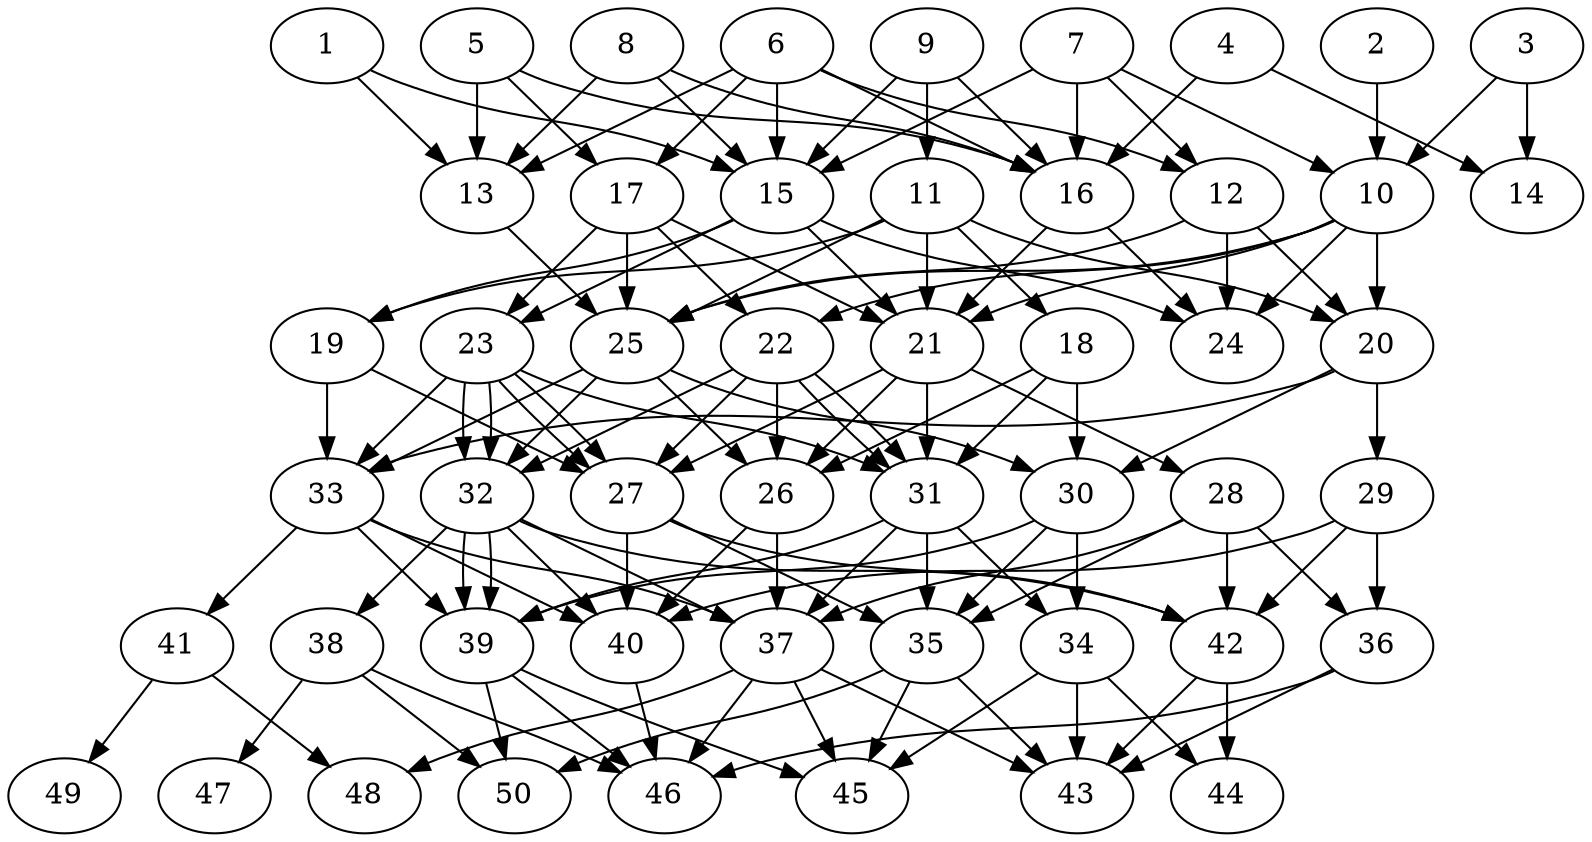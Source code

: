 // DAG automatically generated by daggen at Thu Oct  3 14:07:57 2019
// ./daggen --dot -n 50 --ccr 0.4 --fat 0.5 --regular 0.7 --density 0.6 --mindata 5242880 --maxdata 52428800 
digraph G {
  1 [size="85452800", alpha="0.16", expect_size="34181120"] 
  1 -> 13 [size ="34181120"]
  1 -> 15 [size ="34181120"]
  2 [size="118008320", alpha="0.20", expect_size="47203328"] 
  2 -> 10 [size ="47203328"]
  3 [size="90247680", alpha="0.05", expect_size="36099072"] 
  3 -> 10 [size ="36099072"]
  3 -> 14 [size ="36099072"]
  4 [size="70405120", alpha="0.02", expect_size="28162048"] 
  4 -> 14 [size ="28162048"]
  4 -> 16 [size ="28162048"]
  5 [size="25625600", alpha="0.15", expect_size="10250240"] 
  5 -> 13 [size ="10250240"]
  5 -> 16 [size ="10250240"]
  5 -> 17 [size ="10250240"]
  6 [size="39782400", alpha="0.17", expect_size="15912960"] 
  6 -> 12 [size ="15912960"]
  6 -> 13 [size ="15912960"]
  6 -> 15 [size ="15912960"]
  6 -> 16 [size ="15912960"]
  6 -> 17 [size ="15912960"]
  7 [size="86991360", alpha="0.11", expect_size="34796544"] 
  7 -> 10 [size ="34796544"]
  7 -> 12 [size ="34796544"]
  7 -> 15 [size ="34796544"]
  7 -> 16 [size ="34796544"]
  8 [size="32430080", alpha="0.03", expect_size="12972032"] 
  8 -> 13 [size ="12972032"]
  8 -> 15 [size ="12972032"]
  8 -> 16 [size ="12972032"]
  9 [size="61155840", alpha="0.03", expect_size="24462336"] 
  9 -> 11 [size ="24462336"]
  9 -> 15 [size ="24462336"]
  9 -> 16 [size ="24462336"]
  10 [size="35458560", alpha="0.02", expect_size="14183424"] 
  10 -> 20 [size ="14183424"]
  10 -> 21 [size ="14183424"]
  10 -> 22 [size ="14183424"]
  10 -> 24 [size ="14183424"]
  10 -> 25 [size ="14183424"]
  11 [size="34224640", alpha="0.01", expect_size="13689856"] 
  11 -> 18 [size ="13689856"]
  11 -> 19 [size ="13689856"]
  11 -> 20 [size ="13689856"]
  11 -> 21 [size ="13689856"]
  11 -> 25 [size ="13689856"]
  12 [size="13273600", alpha="0.12", expect_size="5309440"] 
  12 -> 20 [size ="5309440"]
  12 -> 24 [size ="5309440"]
  12 -> 25 [size ="5309440"]
  13 [size="13248000", alpha="0.09", expect_size="5299200"] 
  13 -> 25 [size ="5299200"]
  14 [size="43120640", alpha="0.18", expect_size="17248256"] 
  15 [size="54653440", alpha="0.05", expect_size="21861376"] 
  15 -> 19 [size ="21861376"]
  15 -> 21 [size ="21861376"]
  15 -> 23 [size ="21861376"]
  15 -> 24 [size ="21861376"]
  16 [size="22343680", alpha="0.05", expect_size="8937472"] 
  16 -> 21 [size ="8937472"]
  16 -> 24 [size ="8937472"]
  17 [size="120074240", alpha="0.18", expect_size="48029696"] 
  17 -> 21 [size ="48029696"]
  17 -> 22 [size ="48029696"]
  17 -> 23 [size ="48029696"]
  17 -> 25 [size ="48029696"]
  18 [size="65538560", alpha="0.12", expect_size="26215424"] 
  18 -> 26 [size ="26215424"]
  18 -> 30 [size ="26215424"]
  18 -> 31 [size ="26215424"]
  19 [size="85736960", alpha="0.07", expect_size="34294784"] 
  19 -> 27 [size ="34294784"]
  19 -> 33 [size ="34294784"]
  20 [size="102026240", alpha="0.19", expect_size="40810496"] 
  20 -> 29 [size ="40810496"]
  20 -> 30 [size ="40810496"]
  20 -> 33 [size ="40810496"]
  21 [size="116108800", alpha="0.04", expect_size="46443520"] 
  21 -> 26 [size ="46443520"]
  21 -> 27 [size ="46443520"]
  21 -> 28 [size ="46443520"]
  21 -> 31 [size ="46443520"]
  22 [size="124392960", alpha="0.07", expect_size="49757184"] 
  22 -> 26 [size ="49757184"]
  22 -> 27 [size ="49757184"]
  22 -> 31 [size ="49757184"]
  22 -> 31 [size ="49757184"]
  22 -> 32 [size ="49757184"]
  23 [size="78594560", alpha="0.03", expect_size="31437824"] 
  23 -> 27 [size ="31437824"]
  23 -> 27 [size ="31437824"]
  23 -> 31 [size ="31437824"]
  23 -> 32 [size ="31437824"]
  23 -> 32 [size ="31437824"]
  23 -> 33 [size ="31437824"]
  24 [size="15644160", alpha="0.09", expect_size="6257664"] 
  25 [size="119288320", alpha="0.17", expect_size="47715328"] 
  25 -> 26 [size ="47715328"]
  25 -> 30 [size ="47715328"]
  25 -> 32 [size ="47715328"]
  25 -> 33 [size ="47715328"]
  26 [size="32002560", alpha="0.09", expect_size="12801024"] 
  26 -> 37 [size ="12801024"]
  26 -> 40 [size ="12801024"]
  27 [size="60805120", alpha="0.14", expect_size="24322048"] 
  27 -> 35 [size ="24322048"]
  27 -> 40 [size ="24322048"]
  27 -> 42 [size ="24322048"]
  28 [size="48504320", alpha="0.02", expect_size="19401728"] 
  28 -> 35 [size ="19401728"]
  28 -> 36 [size ="19401728"]
  28 -> 37 [size ="19401728"]
  28 -> 42 [size ="19401728"]
  29 [size="121492480", alpha="0.18", expect_size="48596992"] 
  29 -> 36 [size ="48596992"]
  29 -> 40 [size ="48596992"]
  29 -> 42 [size ="48596992"]
  30 [size="41891840", alpha="0.19", expect_size="16756736"] 
  30 -> 34 [size ="16756736"]
  30 -> 35 [size ="16756736"]
  30 -> 39 [size ="16756736"]
  31 [size="38054400", alpha="0.02", expect_size="15221760"] 
  31 -> 34 [size ="15221760"]
  31 -> 35 [size ="15221760"]
  31 -> 37 [size ="15221760"]
  31 -> 39 [size ="15221760"]
  32 [size="64358400", alpha="0.06", expect_size="25743360"] 
  32 -> 37 [size ="25743360"]
  32 -> 38 [size ="25743360"]
  32 -> 39 [size ="25743360"]
  32 -> 39 [size ="25743360"]
  32 -> 40 [size ="25743360"]
  32 -> 42 [size ="25743360"]
  33 [size="107745280", alpha="0.10", expect_size="43098112"] 
  33 -> 37 [size ="43098112"]
  33 -> 39 [size ="43098112"]
  33 -> 40 [size ="43098112"]
  33 -> 41 [size ="43098112"]
  34 [size="127388160", alpha="0.18", expect_size="50955264"] 
  34 -> 43 [size ="50955264"]
  34 -> 44 [size ="50955264"]
  34 -> 45 [size ="50955264"]
  35 [size="62625280", alpha="0.14", expect_size="25050112"] 
  35 -> 43 [size ="25050112"]
  35 -> 45 [size ="25050112"]
  35 -> 50 [size ="25050112"]
  36 [size="43937280", alpha="0.12", expect_size="17574912"] 
  36 -> 43 [size ="17574912"]
  36 -> 46 [size ="17574912"]
  37 [size="98004480", alpha="0.07", expect_size="39201792"] 
  37 -> 43 [size ="39201792"]
  37 -> 45 [size ="39201792"]
  37 -> 46 [size ="39201792"]
  37 -> 48 [size ="39201792"]
  38 [size="62781440", alpha="0.12", expect_size="25112576"] 
  38 -> 46 [size ="25112576"]
  38 -> 47 [size ="25112576"]
  38 -> 50 [size ="25112576"]
  39 [size="75553280", alpha="0.08", expect_size="30221312"] 
  39 -> 45 [size ="30221312"]
  39 -> 46 [size ="30221312"]
  39 -> 50 [size ="30221312"]
  40 [size="66411520", alpha="0.00", expect_size="26564608"] 
  40 -> 46 [size ="26564608"]
  41 [size="57707520", alpha="0.09", expect_size="23083008"] 
  41 -> 48 [size ="23083008"]
  41 -> 49 [size ="23083008"]
  42 [size="70556160", alpha="0.18", expect_size="28222464"] 
  42 -> 43 [size ="28222464"]
  42 -> 44 [size ="28222464"]
  43 [size="105128960", alpha="0.17", expect_size="42051584"] 
  44 [size="43596800", alpha="0.17", expect_size="17438720"] 
  45 [size="33943040", alpha="0.14", expect_size="13577216"] 
  46 [size="117716480", alpha="0.15", expect_size="47086592"] 
  47 [size="68224000", alpha="0.04", expect_size="27289600"] 
  48 [size="110400000", alpha="0.19", expect_size="44160000"] 
  49 [size="60743680", alpha="0.12", expect_size="24297472"] 
  50 [size="109854720", alpha="0.11", expect_size="43941888"] 
}
